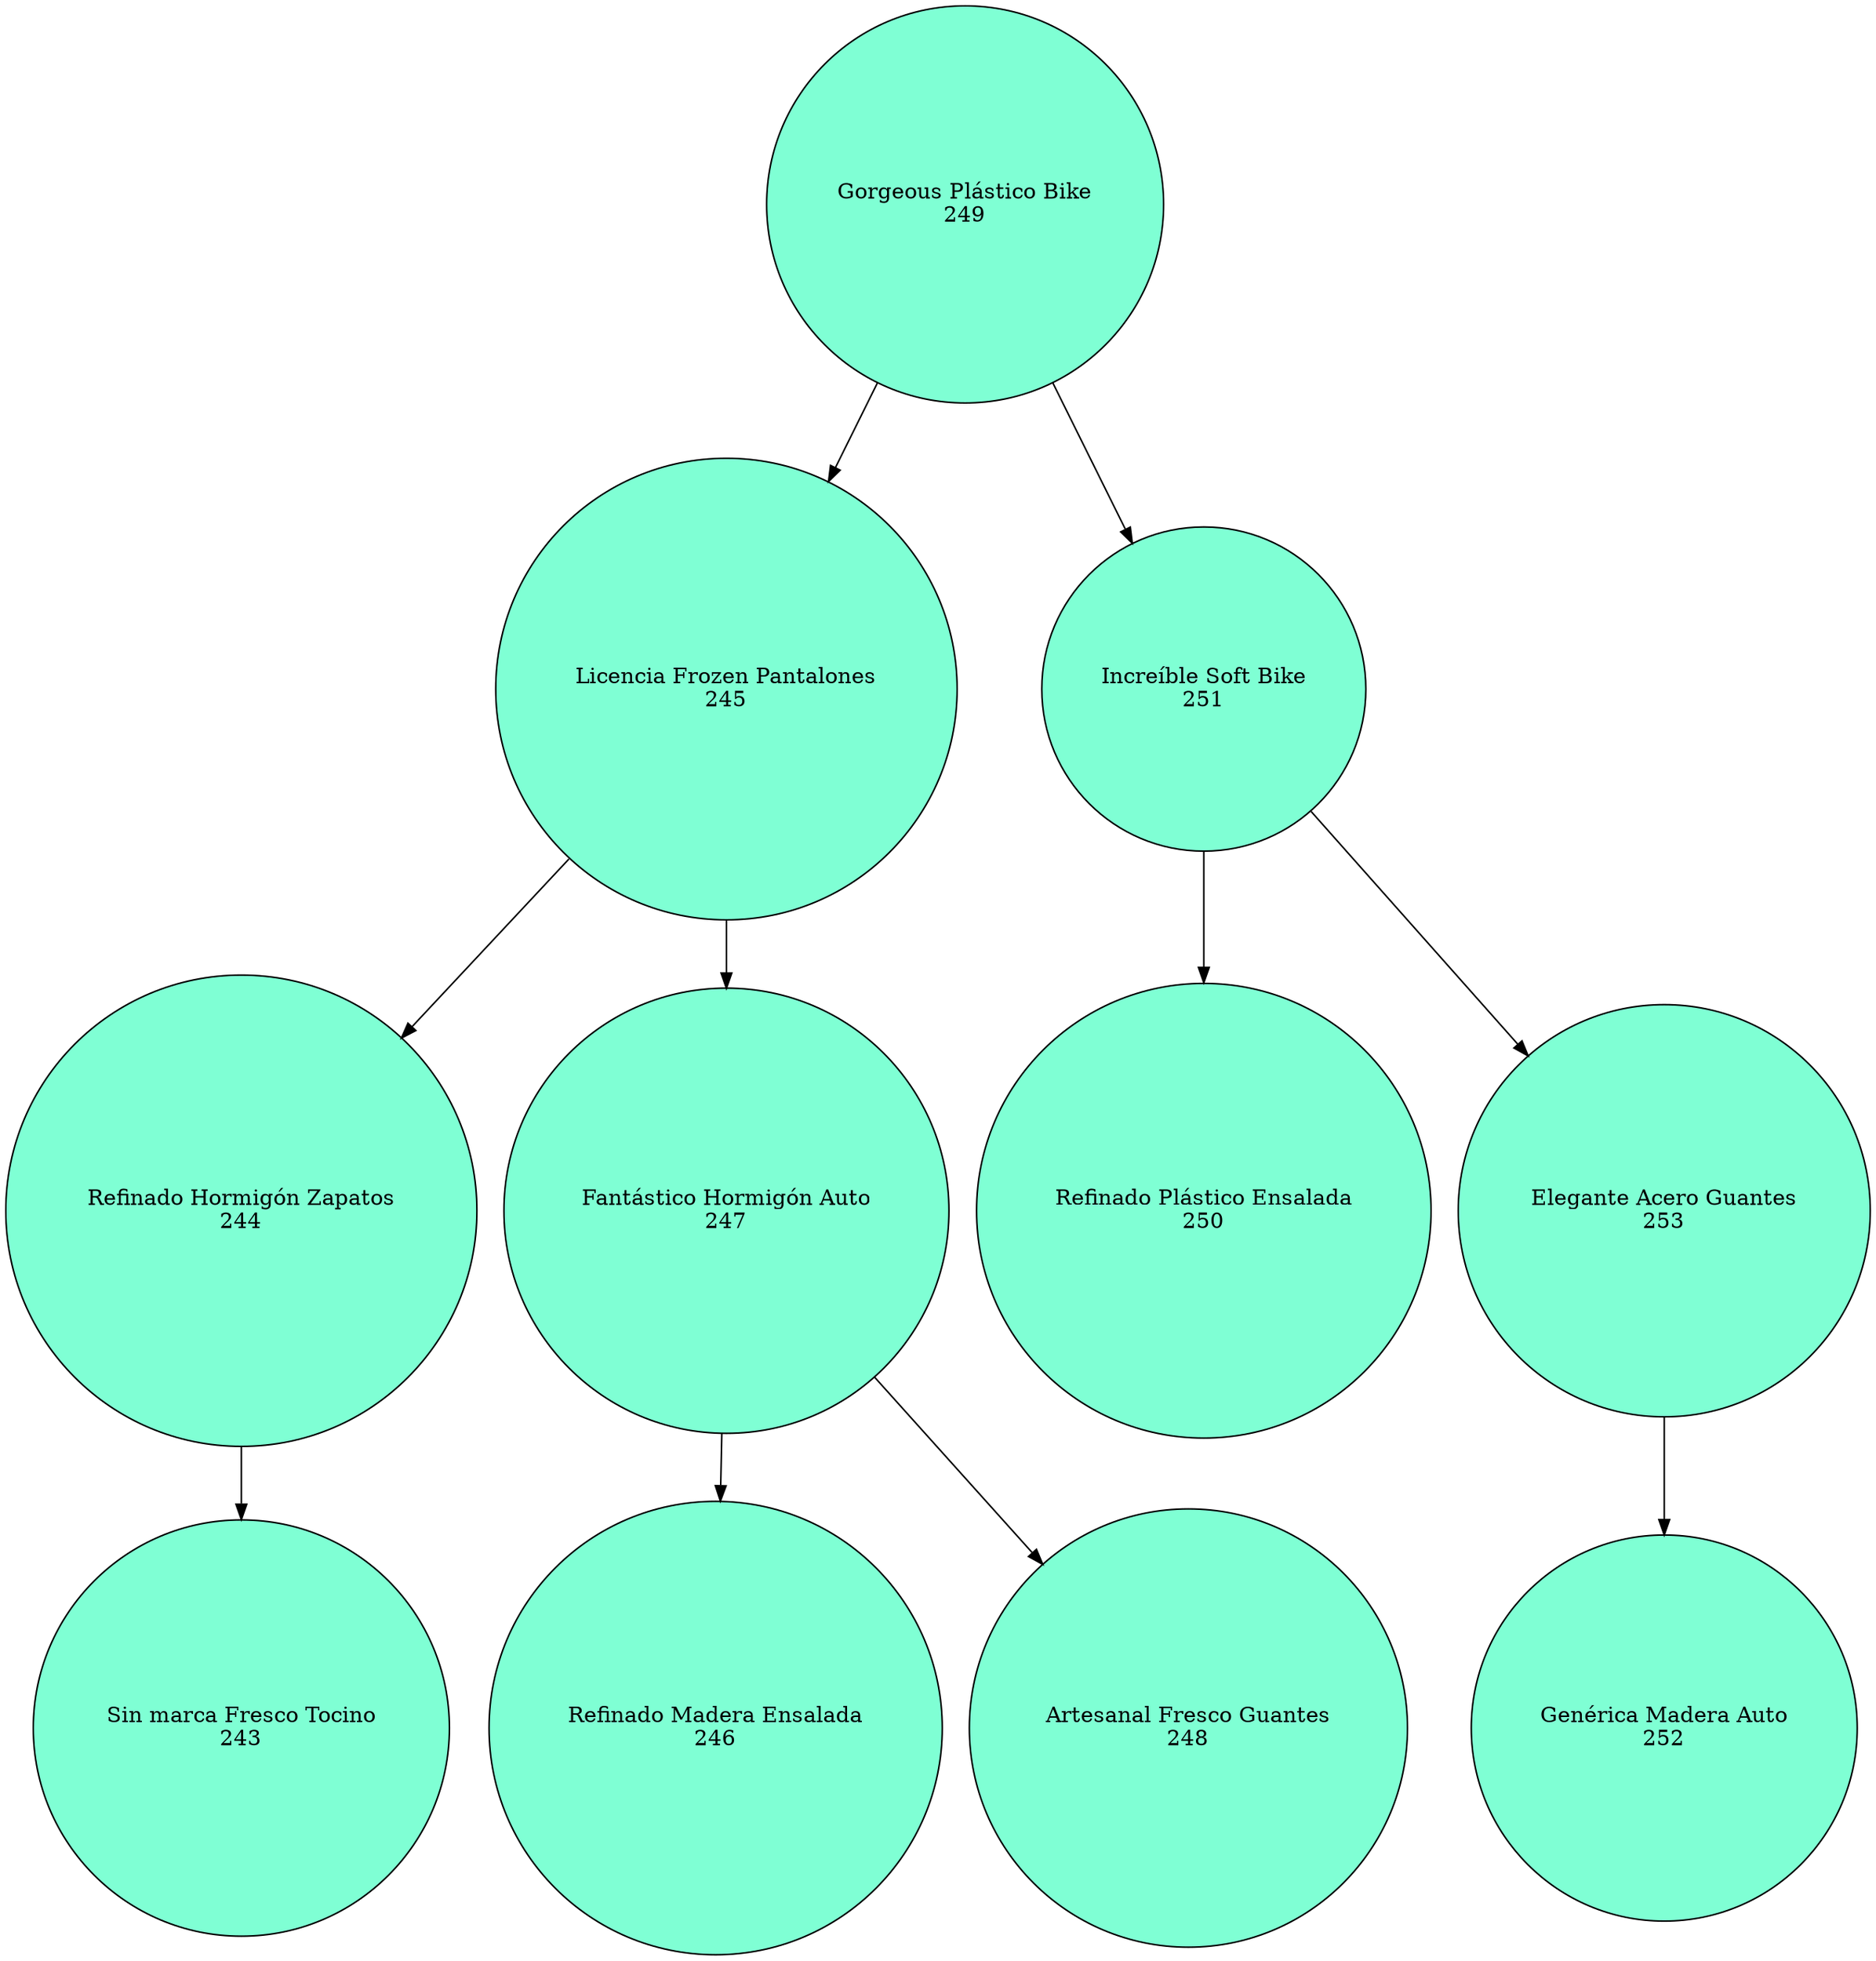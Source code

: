digraph G{
node [shape=circle style=filled];
"0xc000006030"[label="Gorgeous Plástico Bike
249" fillcolor=aquamarine];
"0xc000006030" -> "0xc000050e40";
"0xc000006030" -> "0xc000050e48";
"0xc000050e40"[label="Licencia Frozen Pantalones
245" fillcolor=aquamarine];
"0xc000050e40" -> "0xc000050da0";
"0xc000050e40" -> "0xc000050da8";
"0xc000050da0"[label="Refinado Hormigón Zapatos
244" fillcolor=aquamarine];
"0xc000050da0" -> "0xc000050f80";
"0xc000050f80"[label="Sin marca Fresco Tocino
243" fillcolor=aquamarine];
"0xc000050da8"[label="Fantástico Hormigón Auto
247" fillcolor=aquamarine];
"0xc000050da8" -> "0xc000051020";
"0xc000050da8" -> "0xc000051028";
"0xc000051020"[label="Refinado Madera Ensalada
246" fillcolor=aquamarine];
"0xc000051028"[label="Artesanal Fresco Guantes
248" fillcolor=aquamarine];
"0xc000050e48"[label="Increíble Soft Bike
251" fillcolor=aquamarine];
"0xc000050e48" -> "0xc0000510c0";
"0xc000050e48" -> "0xc0000510c8";
"0xc0000510c0"[label="Refinado Plástico Ensalada
250" fillcolor=aquamarine];
"0xc0000510c8"[label="Elegante Acero Guantes
253" fillcolor=aquamarine];
"0xc0000510c8" -> "0xc000051160";
"0xc000051160"[label="Genérica Madera Auto
252" fillcolor=aquamarine];

}
